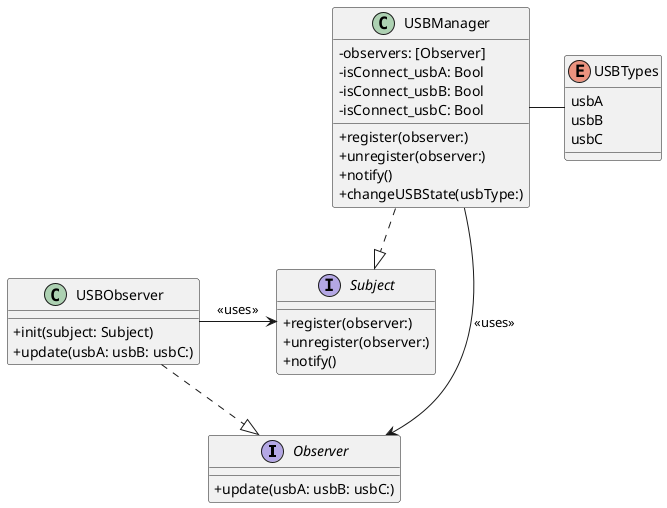 
@startuml

skinparam classAttributeIconSize 0

interface "Observer" {
  +update(usbA: usbB: usbC:)
}

interface "Subject" {
  +register(observer:)
  +unregister(observer:)
  +notify()
}

Class "USBManager" {
  -observers: [Observer]
  -isConnect_usbA: Bool
  -isConnect_usbB: Bool
  -isConnect_usbC: Bool
  +register(observer:)
  +unregister(observer:)
  +notify()
  +changeUSBState(usbType:)
}

Class "USBObserver" {
  +init(subject: Subject)
  +update(usbA: usbB: usbC:)
}

enum "USBTypes" {
  usbA
  usbB
  usbC
}

USBManager ..|> Subject 
USBObserver -> Subject : <<uses>>
USBObserver ..|> Observer 
USBManager -> Observer : <<uses>>

USBManager - USBTypes

@enduml

